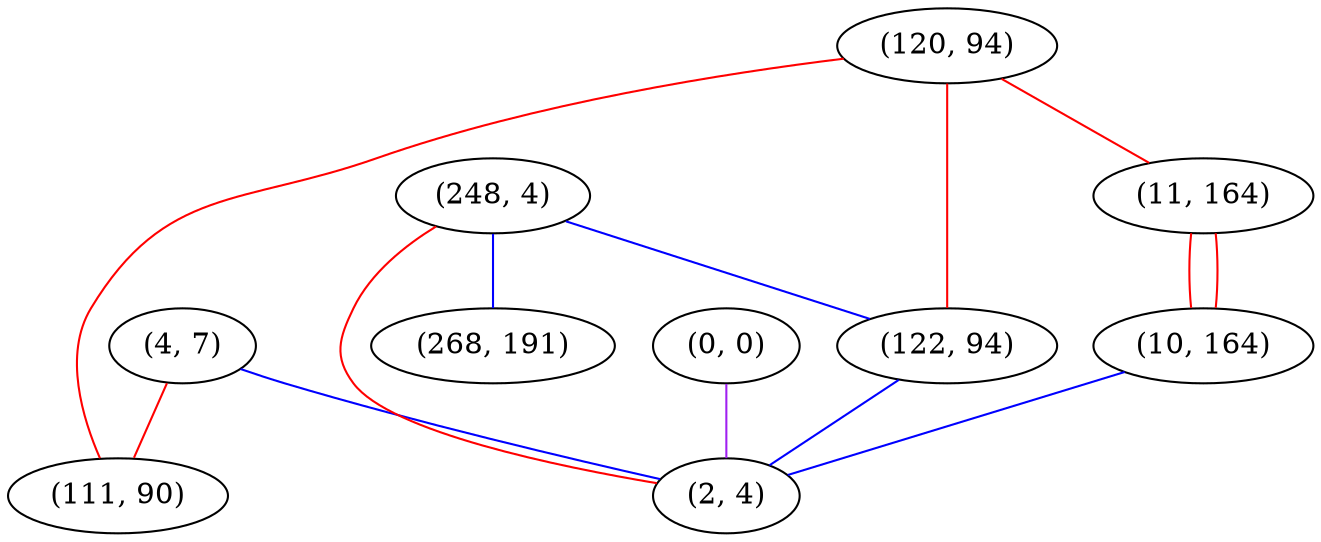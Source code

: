 graph "" {
"(120, 94)";
"(4, 7)";
"(0, 0)";
"(11, 164)";
"(10, 164)";
"(248, 4)";
"(268, 191)";
"(122, 94)";
"(2, 4)";
"(111, 90)";
"(120, 94)" -- "(122, 94)"  [color=red, key=0, weight=1];
"(120, 94)" -- "(11, 164)"  [color=red, key=0, weight=1];
"(120, 94)" -- "(111, 90)"  [color=red, key=0, weight=1];
"(4, 7)" -- "(2, 4)"  [color=blue, key=0, weight=3];
"(4, 7)" -- "(111, 90)"  [color=red, key=0, weight=1];
"(0, 0)" -- "(2, 4)"  [color=purple, key=0, weight=4];
"(11, 164)" -- "(10, 164)"  [color=red, key=0, weight=1];
"(11, 164)" -- "(10, 164)"  [color=red, key=1, weight=1];
"(10, 164)" -- "(2, 4)"  [color=blue, key=0, weight=3];
"(248, 4)" -- "(268, 191)"  [color=blue, key=0, weight=3];
"(248, 4)" -- "(122, 94)"  [color=blue, key=0, weight=3];
"(248, 4)" -- "(2, 4)"  [color=red, key=0, weight=1];
"(122, 94)" -- "(2, 4)"  [color=blue, key=0, weight=3];
}

